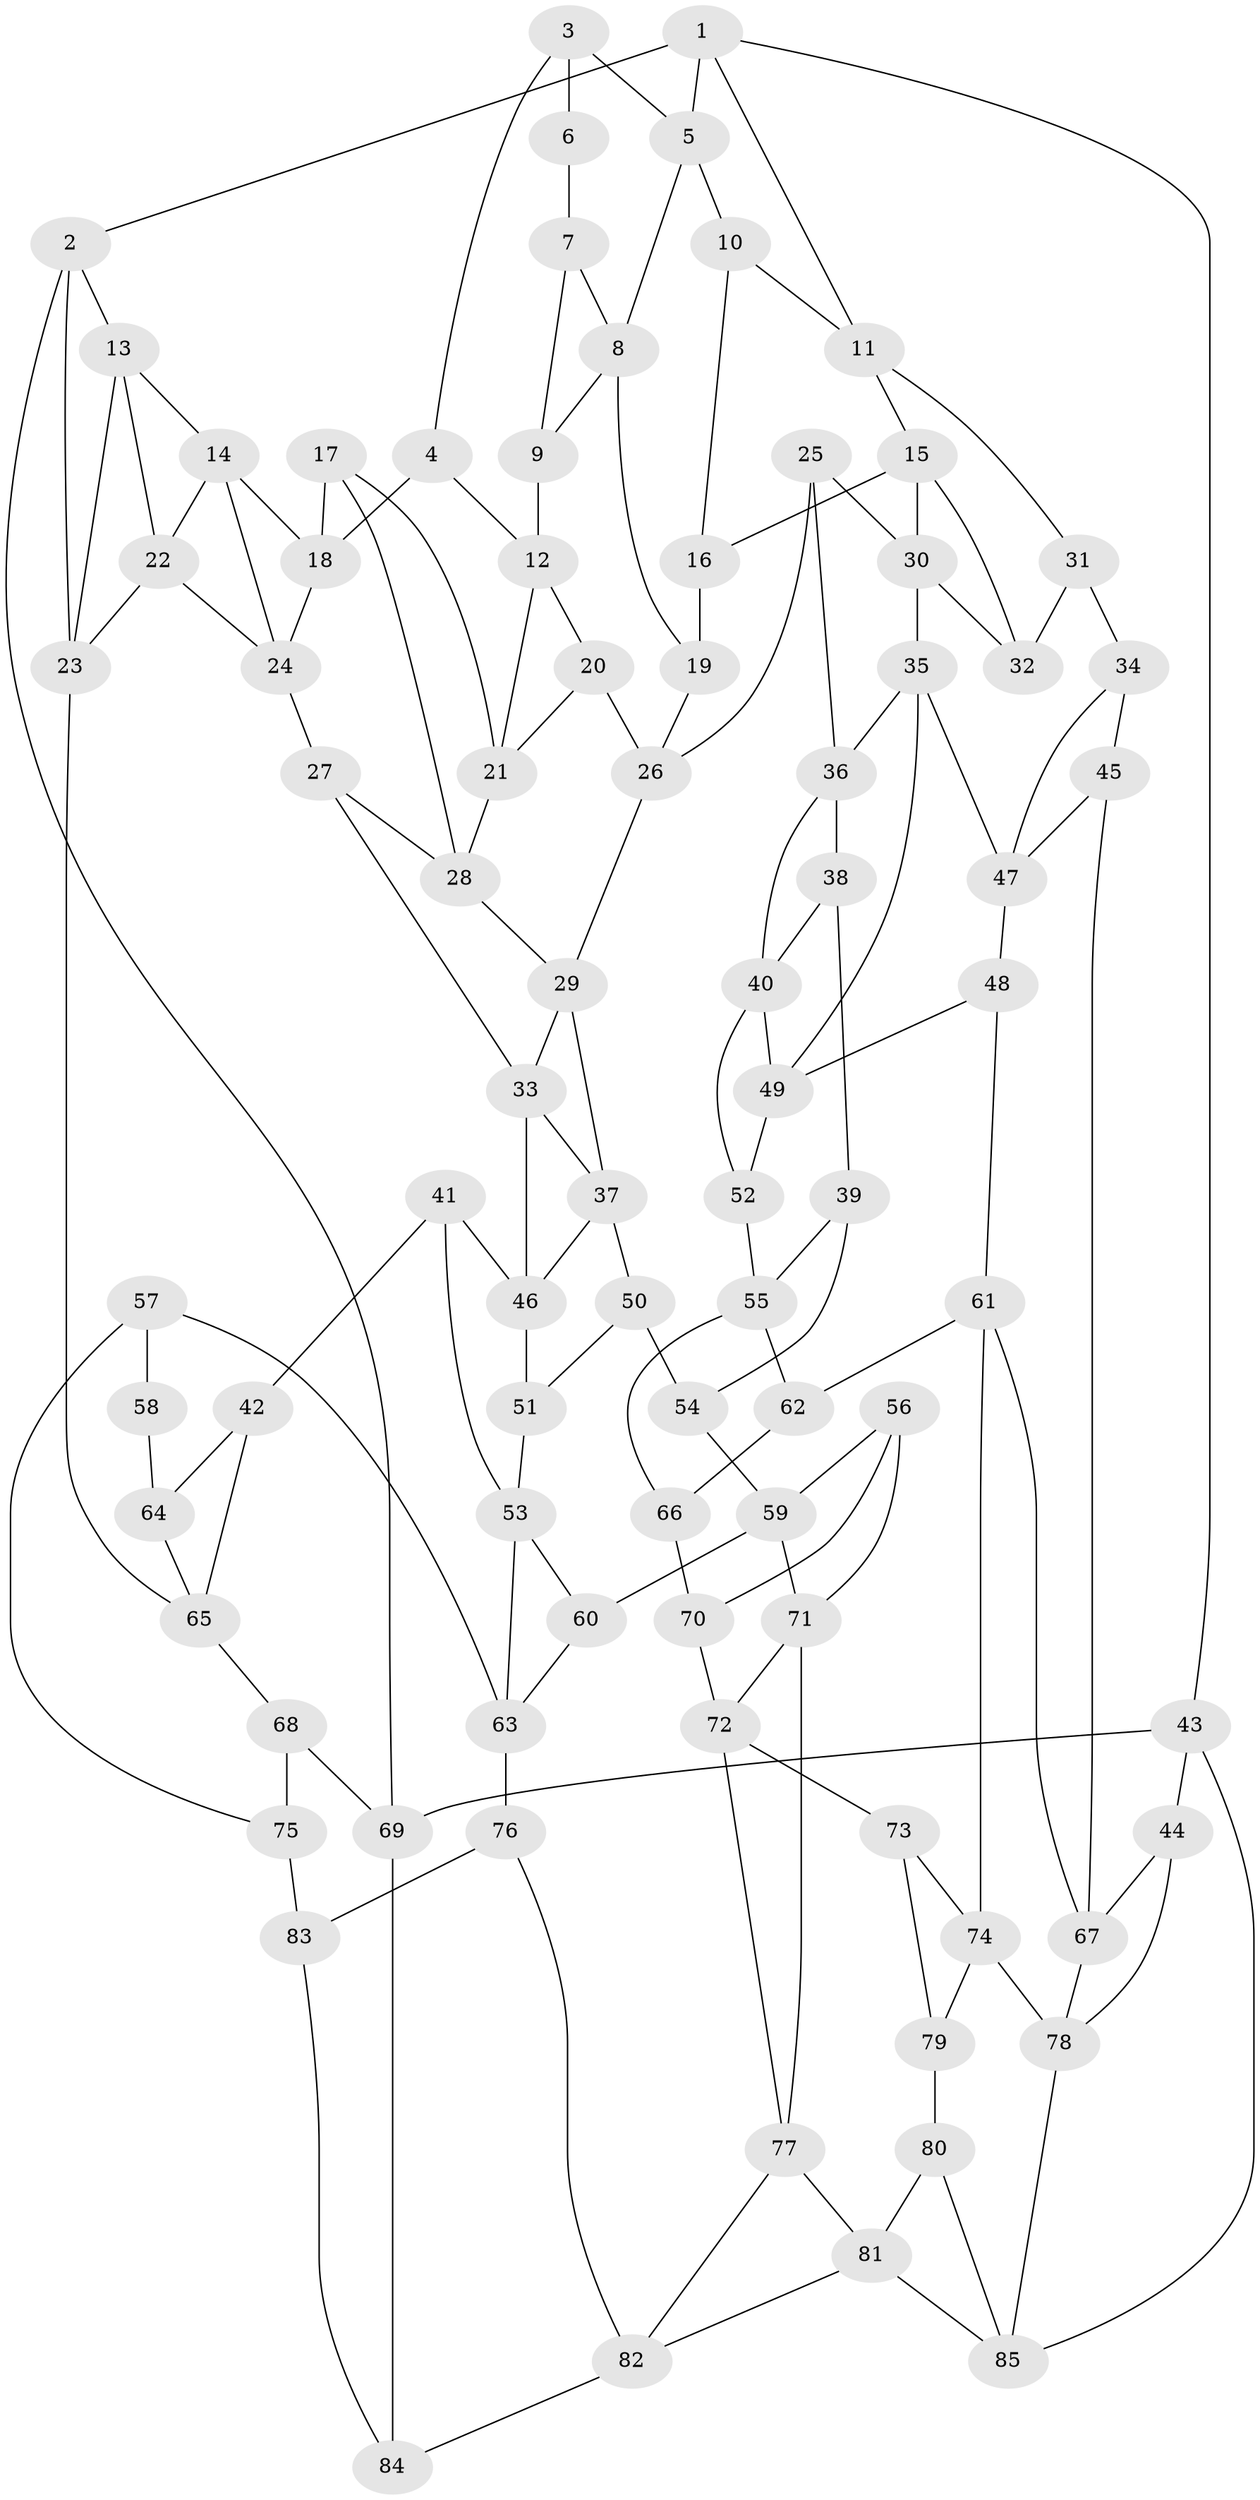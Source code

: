 // original degree distribution, {3: 0.02142857142857143, 4: 0.21428571428571427, 6: 0.21428571428571427, 5: 0.55}
// Generated by graph-tools (version 1.1) at 2025/38/03/04/25 23:38:32]
// undirected, 85 vertices, 148 edges
graph export_dot {
  node [color=gray90,style=filled];
  1;
  2;
  3;
  4;
  5;
  6;
  7;
  8;
  9;
  10;
  11;
  12;
  13;
  14;
  15;
  16;
  17;
  18;
  19;
  20;
  21;
  22;
  23;
  24;
  25;
  26;
  27;
  28;
  29;
  30;
  31;
  32;
  33;
  34;
  35;
  36;
  37;
  38;
  39;
  40;
  41;
  42;
  43;
  44;
  45;
  46;
  47;
  48;
  49;
  50;
  51;
  52;
  53;
  54;
  55;
  56;
  57;
  58;
  59;
  60;
  61;
  62;
  63;
  64;
  65;
  66;
  67;
  68;
  69;
  70;
  71;
  72;
  73;
  74;
  75;
  76;
  77;
  78;
  79;
  80;
  81;
  82;
  83;
  84;
  85;
  1 -- 2 [weight=1.0];
  1 -- 5 [weight=1.0];
  1 -- 11 [weight=1.0];
  1 -- 43 [weight=1.0];
  2 -- 13 [weight=1.0];
  2 -- 23 [weight=1.0];
  2 -- 69 [weight=1.0];
  3 -- 4 [weight=1.0];
  3 -- 5 [weight=1.0];
  3 -- 6 [weight=1.0];
  4 -- 12 [weight=1.0];
  4 -- 18 [weight=1.0];
  5 -- 8 [weight=1.0];
  5 -- 10 [weight=1.0];
  6 -- 7 [weight=2.0];
  7 -- 8 [weight=1.0];
  7 -- 9 [weight=1.0];
  8 -- 9 [weight=1.0];
  8 -- 19 [weight=1.0];
  9 -- 12 [weight=1.0];
  10 -- 11 [weight=1.0];
  10 -- 16 [weight=1.0];
  11 -- 15 [weight=1.0];
  11 -- 31 [weight=1.0];
  12 -- 20 [weight=1.0];
  12 -- 21 [weight=1.0];
  13 -- 14 [weight=1.0];
  13 -- 22 [weight=1.0];
  13 -- 23 [weight=1.0];
  14 -- 18 [weight=1.0];
  14 -- 22 [weight=1.0];
  14 -- 24 [weight=1.0];
  15 -- 16 [weight=1.0];
  15 -- 30 [weight=1.0];
  15 -- 32 [weight=1.0];
  16 -- 19 [weight=2.0];
  17 -- 18 [weight=1.0];
  17 -- 21 [weight=1.0];
  17 -- 28 [weight=1.0];
  18 -- 24 [weight=1.0];
  19 -- 26 [weight=1.0];
  20 -- 21 [weight=1.0];
  20 -- 26 [weight=1.0];
  21 -- 28 [weight=1.0];
  22 -- 23 [weight=1.0];
  22 -- 24 [weight=1.0];
  23 -- 65 [weight=1.0];
  24 -- 27 [weight=1.0];
  25 -- 26 [weight=1.0];
  25 -- 30 [weight=1.0];
  25 -- 36 [weight=1.0];
  26 -- 29 [weight=1.0];
  27 -- 28 [weight=1.0];
  27 -- 33 [weight=1.0];
  28 -- 29 [weight=1.0];
  29 -- 33 [weight=1.0];
  29 -- 37 [weight=1.0];
  30 -- 32 [weight=1.0];
  30 -- 35 [weight=1.0];
  31 -- 32 [weight=1.0];
  31 -- 34 [weight=1.0];
  33 -- 37 [weight=1.0];
  33 -- 46 [weight=1.0];
  34 -- 45 [weight=1.0];
  34 -- 47 [weight=1.0];
  35 -- 36 [weight=1.0];
  35 -- 47 [weight=1.0];
  35 -- 49 [weight=1.0];
  36 -- 38 [weight=1.0];
  36 -- 40 [weight=1.0];
  37 -- 46 [weight=1.0];
  37 -- 50 [weight=1.0];
  38 -- 39 [weight=1.0];
  38 -- 40 [weight=1.0];
  39 -- 54 [weight=1.0];
  39 -- 55 [weight=1.0];
  40 -- 49 [weight=1.0];
  40 -- 52 [weight=1.0];
  41 -- 42 [weight=1.0];
  41 -- 46 [weight=1.0];
  41 -- 53 [weight=1.0];
  42 -- 64 [weight=1.0];
  42 -- 65 [weight=1.0];
  43 -- 44 [weight=1.0];
  43 -- 69 [weight=1.0];
  43 -- 85 [weight=1.0];
  44 -- 67 [weight=1.0];
  44 -- 78 [weight=1.0];
  45 -- 47 [weight=1.0];
  45 -- 67 [weight=1.0];
  46 -- 51 [weight=1.0];
  47 -- 48 [weight=1.0];
  48 -- 49 [weight=1.0];
  48 -- 61 [weight=1.0];
  49 -- 52 [weight=1.0];
  50 -- 51 [weight=1.0];
  50 -- 54 [weight=2.0];
  51 -- 53 [weight=1.0];
  52 -- 55 [weight=1.0];
  53 -- 60 [weight=1.0];
  53 -- 63 [weight=1.0];
  54 -- 59 [weight=1.0];
  55 -- 62 [weight=1.0];
  55 -- 66 [weight=1.0];
  56 -- 59 [weight=1.0];
  56 -- 70 [weight=1.0];
  56 -- 71 [weight=1.0];
  57 -- 58 [weight=1.0];
  57 -- 63 [weight=1.0];
  57 -- 75 [weight=1.0];
  58 -- 64 [weight=2.0];
  59 -- 60 [weight=1.0];
  59 -- 71 [weight=1.0];
  60 -- 63 [weight=1.0];
  61 -- 62 [weight=1.0];
  61 -- 67 [weight=1.0];
  61 -- 74 [weight=1.0];
  62 -- 66 [weight=1.0];
  63 -- 76 [weight=1.0];
  64 -- 65 [weight=1.0];
  65 -- 68 [weight=1.0];
  66 -- 70 [weight=2.0];
  67 -- 78 [weight=1.0];
  68 -- 69 [weight=1.0];
  68 -- 75 [weight=1.0];
  69 -- 84 [weight=1.0];
  70 -- 72 [weight=1.0];
  71 -- 72 [weight=1.0];
  71 -- 77 [weight=1.0];
  72 -- 73 [weight=1.0];
  72 -- 77 [weight=1.0];
  73 -- 74 [weight=1.0];
  73 -- 79 [weight=1.0];
  74 -- 78 [weight=1.0];
  74 -- 79 [weight=1.0];
  75 -- 83 [weight=2.0];
  76 -- 82 [weight=1.0];
  76 -- 83 [weight=1.0];
  77 -- 81 [weight=1.0];
  77 -- 82 [weight=1.0];
  78 -- 85 [weight=1.0];
  79 -- 80 [weight=2.0];
  80 -- 81 [weight=1.0];
  80 -- 85 [weight=1.0];
  81 -- 82 [weight=1.0];
  81 -- 85 [weight=1.0];
  82 -- 84 [weight=1.0];
  83 -- 84 [weight=1.0];
}
